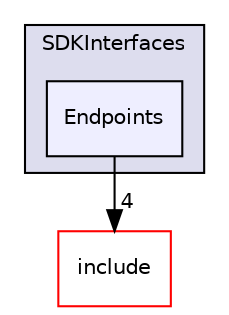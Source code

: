 digraph "/home/ANT.AMAZON.COM/womw/workplace/1.19_release/doxy/avs-device-sdk/AVSCommon/SDKInterfaces/test/AVSCommon/SDKInterfaces/Endpoints" {
  compound=true
  node [ fontsize="10", fontname="Helvetica"];
  edge [ labelfontsize="10", labelfontname="Helvetica"];
  subgraph clusterdir_fd08e2d492364730d424f6256176d09b {
    graph [ bgcolor="#ddddee", pencolor="black", label="SDKInterfaces" fontname="Helvetica", fontsize="10", URL="dir_fd08e2d492364730d424f6256176d09b.html"]
  dir_1ced4189623722303ebe072bc95e9b59 [shape=box, label="Endpoints", style="filled", fillcolor="#eeeeff", pencolor="black", URL="dir_1ced4189623722303ebe072bc95e9b59.html"];
  }
  dir_17341252d14ec499eb3e1f7903ffcdf5 [shape=box label="include" fillcolor="white" style="filled" color="red" URL="dir_17341252d14ec499eb3e1f7903ffcdf5.html"];
  dir_1ced4189623722303ebe072bc95e9b59->dir_17341252d14ec499eb3e1f7903ffcdf5 [headlabel="4", labeldistance=1.5 headhref="dir_000093_000061.html"];
}
